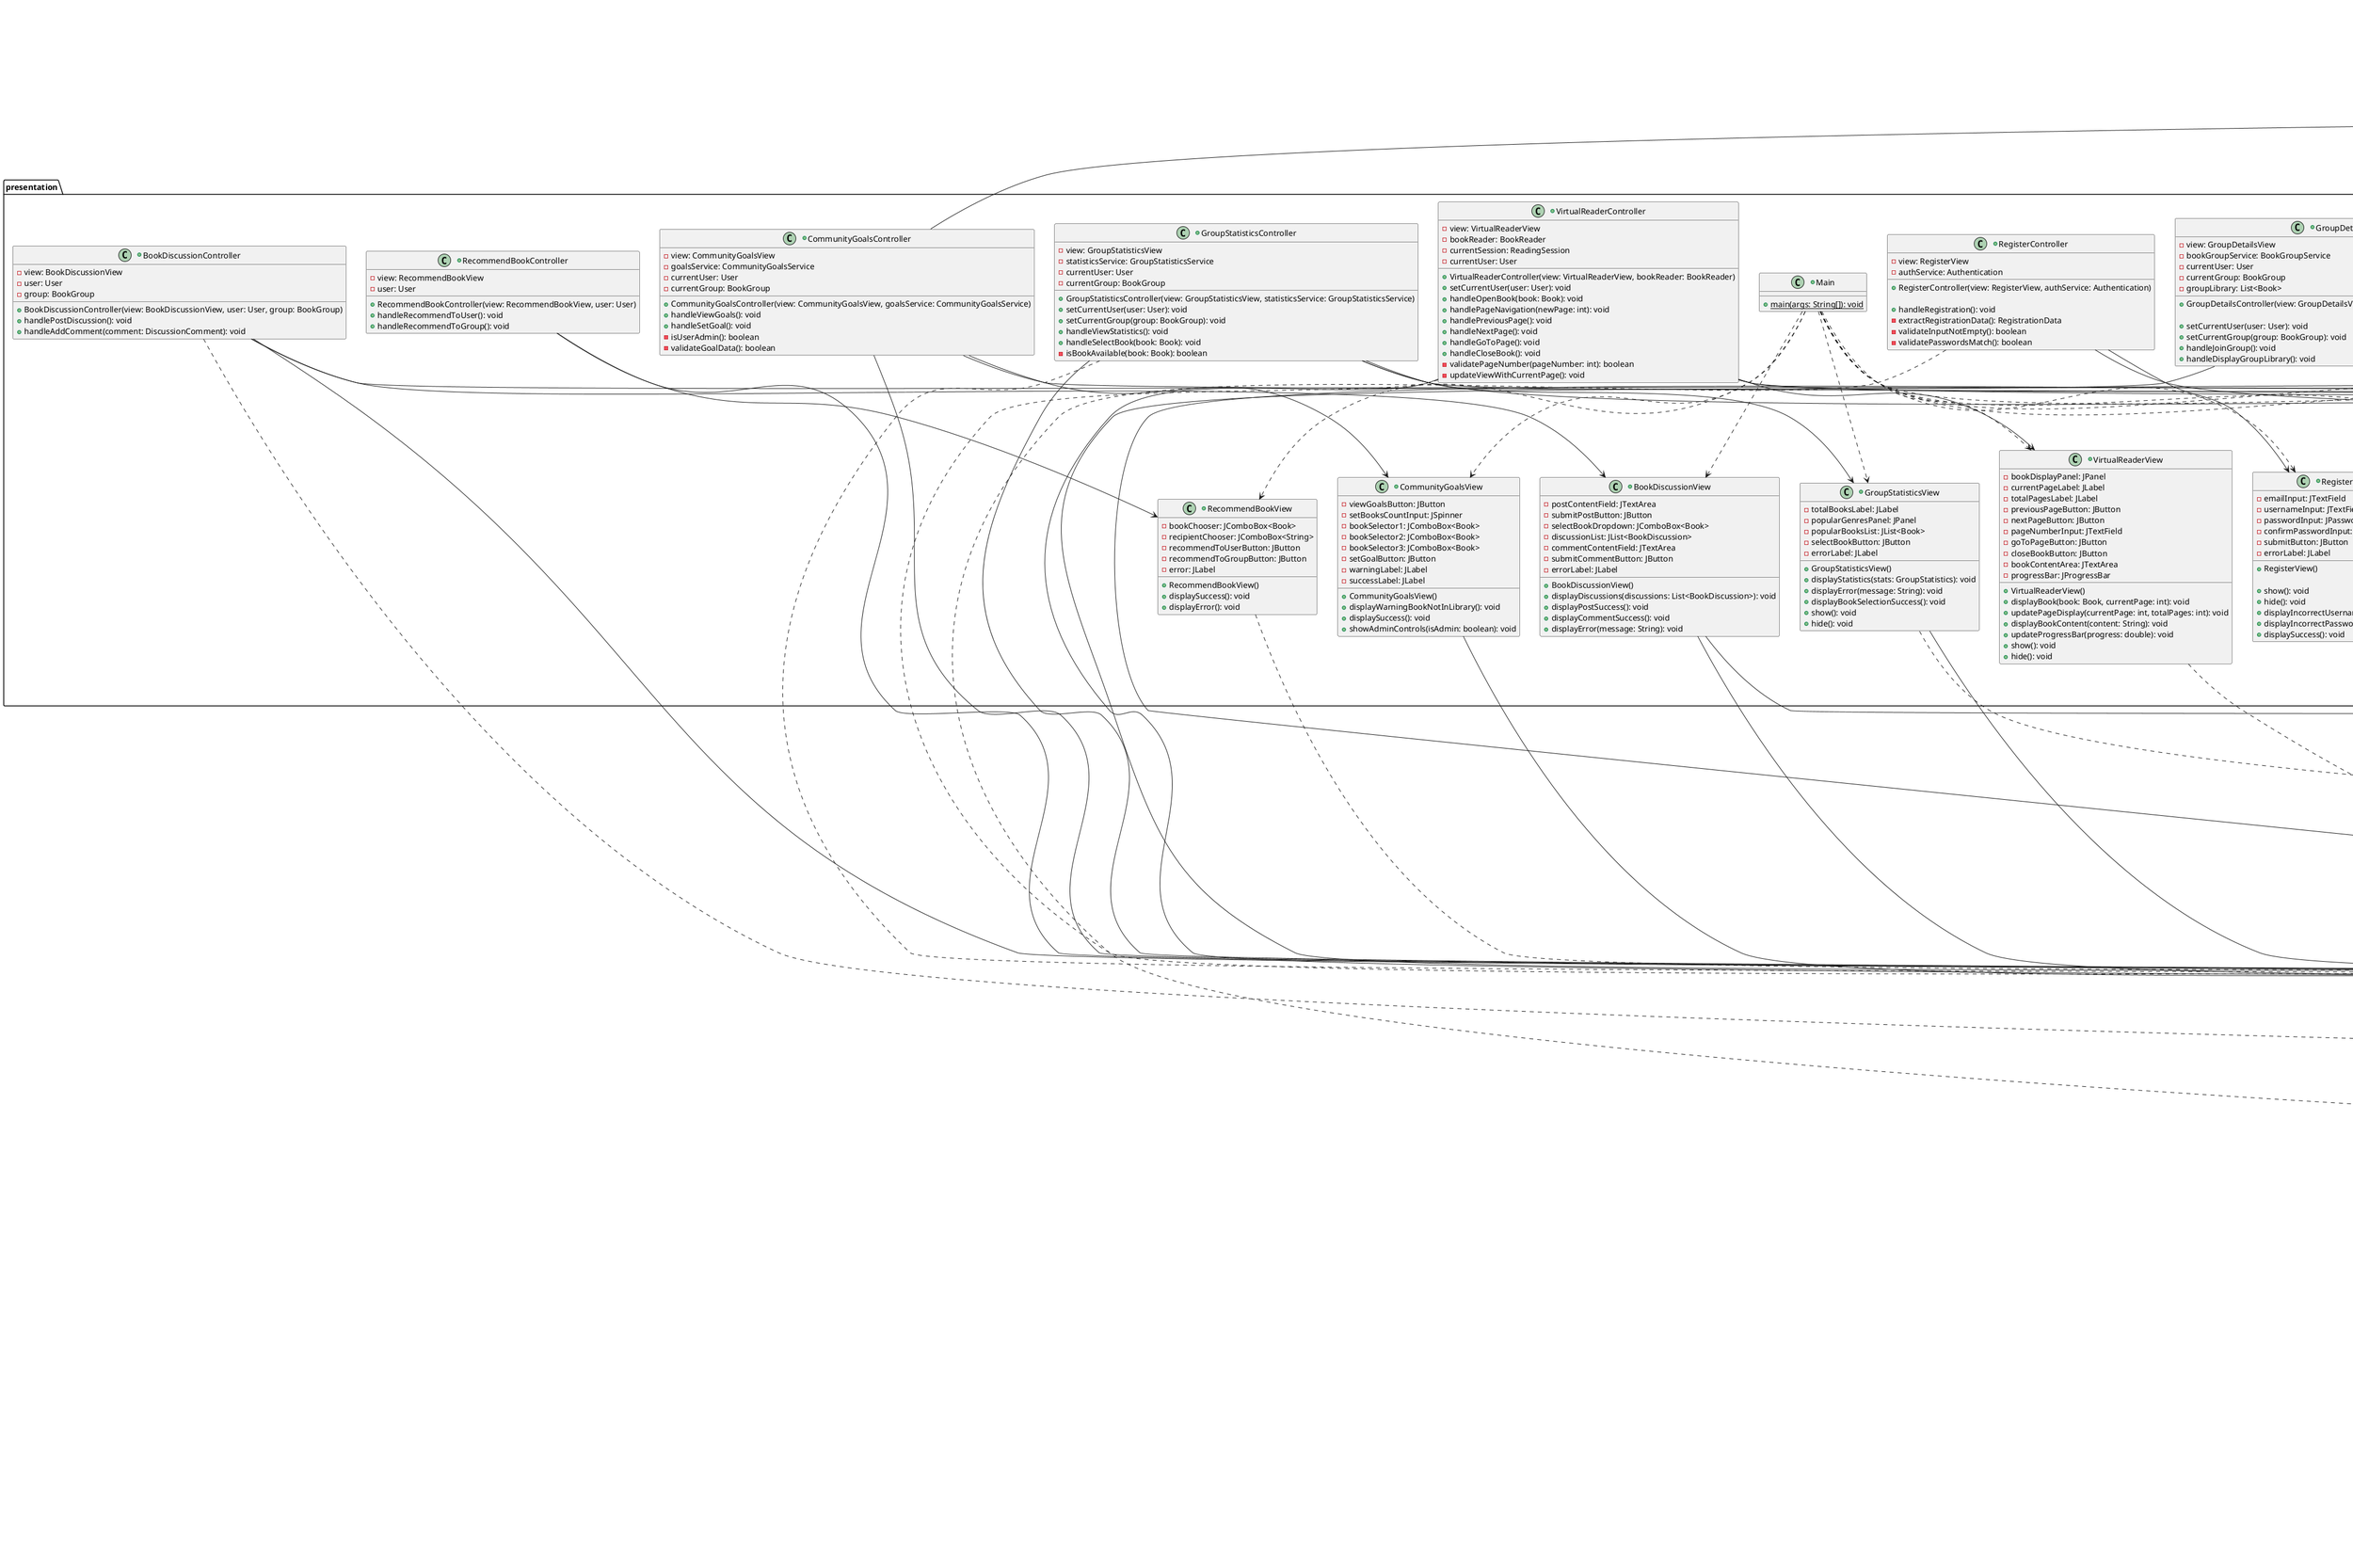 @startuml
package presentation {
    +class Main {
        +{static}main(args: String[]): void
    }

    +class LoginView {
        -usernameInput: JTextField
        -passwordInput: JPasswordField
        -submitButton: JButton
        -errorLabel: JLabel

        +LoginView()

        +show(): void
        +hide(): void
        +displayIncorrectUsername(): void
        +displayIncorrectPassword(): void
        +displaySuccess(): void
    }

    +class LoginController {
        -view: LoginView
        -authService: Authentication

        +LoginController(view: LoginView, authService: Authentication)

        ' handle login will extract the credentials & call authenticateservice
        +handleLogin(): void
        -extractCredentials(): LoginCredentials
        -validateInputNotEmpty(): boolean
    }

    +class RegisterView {
        -emailInput: JTextField
        -usernameInput: JTextField
        -passwordInput: JPasswordField
        -confirmPasswordInput: JPasswordField
        -submitButton: JButton
        -errorLabel: JLabel

        +RegisterView()

        +show(): void
        +hide(): void
        +displayIncorrectUsername(): void
        +displayIncorrectPassword(): void
        +displaySuccess(): void
    }

    +class RegisterController {
        -view: RegisterView
        -authService: Authentication

        +RegisterController(view: RegisterView, authService: Authentication)

        +handleRegistration(): void
        -extractRegistrationData(): RegistrationData
        -validateInputNotEmpty(): boolean
        -validatePasswordsMatch(): boolean
    }

    +class RecommendBookView {
        -bookChooser: JComboBox<Book>
        -recipientChooser: JComboBox<String>
        -recommendToUserButton: JButton
        -recommendToGroupButton: JButton
        -error: JLabel

        +RecommendBookView()
        +displaySuccess(): void
        +displayError(): void
    }

    +class RecommendBookController {
        -view: RecommendBookView
        -user: User

        +RecommendBookController(view: RecommendBookView, user: User)
        +handleRecommendToUser(): void
        +handleRecommendToGroup(): void
    }

    +class BookView {
        -uploadBookButton: JButton
        -submitButton: JButton
        -bookFileChooser: JFileChooser
        -bookGenreChooser: JComboBox<Genre>
        -bookStatusChooser: JComboBox<BookStatus>
        -bookProgressInput: JLabel
        -bookNumStarsInput: JComboBox<int>
        -bookReviewInput: JLabel
        -errorLabel: JLabel
        -openVirtualReaderButton: JButton

        +BookView()

        +displayAvailableBooks(books: List<Book>): void
        +displayBookProgress(): void
        +displayBookProgressSuccess(): void
        +displayBookStatus(): void
        +displayBookStatusSuccess(): void
        +displayBookReview(): void
        +displayReviewSuccess(): void
        +openVirtualReader(): void
        +displayError(): void
        +show(): void
        +hide(): void
    }

    +class BookController {
        -view: BookView
        -userDetails: UserDetails
        -currentGroup: BookGroup
        -bookReader: BookReader

        +BookController(view: BookView, userDetails: UserDetails, group: BookGroup)

        +handleAddBook(): void
        +handleEditBook(updatedBook: Book): void
        +handleRemoveBook(book: Book): void
        -uploadBook(bookFile: File): Book
        +handleUpdateBookProgress(numPagesRead: int): void
        +handleUpdateBookStatus(bookStatus: BookStatus): void
        +handleAddReview(stars: int, review: String): void
        +handleOpenVirtualReader(book: Book): void
    }

    +class CreateGroupView {
            -groupNameInput: JTextField
            -descriptionInput: JTextArea
            -createButton: JButton
            -cancelButton: JButton
            -errorLabel: JLabel

            +CreateGroupView()

            +displayError(): void
            +displaySuccess(): void

    }

    +class CreateGroupController {
        -view: CreateGroupView
        -bookGroupService: BookGroupService
        -currentUser: User

        +CreateGroupController(view: CreateGroupView, bookGroupService: BookGroupService)

        +setCurrentUser(user: User): void
        +handleCreateGroup(): void
        +handleCancel(): void
        -extractGroupData(): CreateGroupData
        -validateInputNotEmpty(): boolean
    }

    +class GroupDetailsView {
        -groupNameLabel: JLabel
        -descriptionLabel: JLabel
        -joinButton: JButton
        -memberCountLabel: JLabel
        -statisticsButton: JButton

        +GroupDetailsView()

        +show(): void
        +hide(): void
        +displayGroupDetails(group: BookGroup): void
        +displayGroupLibrary(): void
        +displayJoinSuccess(): void
        +displayError(message: String): void
    }

    +class GroupDetailsController {
        -view: GroupDetailsView
        -bookGroupService: BookGroupService
        -currentUser: User
        -currentGroup: BookGroup
        -groupLibrary: List<Book>

        +GroupDetailsController(view: GroupDetailsView, bookGroupService: BookGroupService)

        +setCurrentUser(user: User): void
        +setCurrentGroup(group: BookGroup): void
        +handleJoinGroup(): void
        +handleDisplayGroupLibrary(): void
    }

    +class BookDiscussionView {
        -postContentField: JTextArea
        -submitPostButton: JButton
        -selectBookDropdown: JComboBox<Book>
        -discussionList: JList<BookDiscussion>
        -commentContentField: JTextArea
        -submitCommentButton: JButton
        -errorLabel: JLabel

        +BookDiscussionView()
        +displayDiscussions(discussions: List<BookDiscussion>): void
        +displayPostSuccess(): void
        +displayCommentSuccess(): void
        +displayError(message: String): void
    }

    +class BookDiscussionController {
        -view: BookDiscussionView
        -user: User
        -group: BookGroup

        +BookDiscussionController(view: BookDiscussionView, user: User, group: BookGroup)
        +handlePostDiscussion(): void
        +handleAddComment(comment: DiscussionComment): void
    }

    +class GroupStatisticsView {
        -totalBooksLabel: JLabel
        -popularGenresPanel: JPanel
        -popularBooksList: JList<Book>
        -selectBookButton: JButton
        -errorLabel: JLabel

        +GroupStatisticsView()
        +displayStatistics(stats: GroupStatistics): void
        +displayError(message: String): void
        +displayBookSelectionSuccess(): void
        +show(): void
        +hide(): void
    }

    +class GroupStatisticsController {
        -view: GroupStatisticsView
        -statisticsService: GroupStatisticsService
        -currentUser: User
        -currentGroup: BookGroup

        +GroupStatisticsController(view: GroupStatisticsView, statisticsService: GroupStatisticsService)
        +setCurrentUser(user: User): void
        +setCurrentGroup(group: BookGroup): void
        +handleViewStatistics(): void
        +handleSelectBook(book: Book): void
        -isBookAvailable(book: Book): boolean
    }

    +class CommunityGoalsView {
        -viewGoalsButton: JButton
        -setBooksCountInput: JSpinner
        -bookSelector1: JComboBox<Book>
        -bookSelector2: JComboBox<Book>
        -bookSelector3: JComboBox<Book>
        -setGoalButton: JButton
        -warningLabel: JLabel
        -successLabel: JLabel

        +CommunityGoalsView()
        +displayWarningBookNotInLibrary(): void
        +displaySuccess(): void
        +showAdminControls(isAdmin: boolean): void
    }

    +class CommunityGoalsController {
        -view: CommunityGoalsView
        -goalsService: CommunityGoalsService
        -currentUser: User
        -currentGroup: BookGroup

        +CommunityGoalsController(view: CommunityGoalsView, goalsService: CommunityGoalsService)
        +handleViewGoals(): void
        +handleSetGoal(): void
        -isUserAdmin(): boolean
        -validateGoalData(): boolean
    }

    +class VirtualReaderView {
        -bookDisplayPanel: JPanel
        -currentPageLabel: JLabel
        -totalPagesLabel: JLabel
        -previousPageButton: JButton
        -nextPageButton: JButton
        -pageNumberInput: JTextField
        -goToPageButton: JButton
        -closeBookButton: JButton
        -bookContentArea: JTextArea
        -progressBar: JProgressBar

        +VirtualReaderView()
        +displayBook(book: Book, currentPage: int): void
        +updatePageDisplay(currentPage: int, totalPages: int): void
        +displayBookContent(content: String): void
        +updateProgressBar(progress: double): void
        +show(): void
        +hide(): void
    }

    +class VirtualReaderController {
        -view: VirtualReaderView
        -bookReader: BookReader
        -currentSession: ReadingSession
        -currentUser: User

        +VirtualReaderController(view: VirtualReaderView, bookReader: BookReader)
        +setCurrentUser(user: User): void
        +handleOpenBook(book: Book): void
        +handlePageNavigation(newPage: int): void
        +handlePreviousPage(): void
        +handleNextPage(): void
        +handleGoToPage(): void
        +handleCloseBook(): void
        -validatePageNumber(pageNumber: int): boolean
        -updateViewWithCurrentPage(): void
    }
}

package domain
{
    package authenticate {
        package CredentialData {
            +class User {
                -userid: String
                -username: String
                -email: String

                +User(userId: String, email: String, username: String)
                +matches(credentials: LoginCredentials): boolean
                +hashCode(): int
            }

            +class SecureUser {
                -user: User
                -passwordHash: String
                -salt: String

                +SecureUser(user: User, passwordHash: String, salt: String)
                +authenticateWith(credentials: LoginCredentials): boolean
                +getUser(): User
            }

            +class LoginCredentials {
                -username: String
                -password: String

                +LoginCredentials(username: String, password: String)
                +validateFormat(): InputValidationResult
                +hashWith(salt: String): String
            }

            +class RegistrationData {
                -email: String
                -username: String
                -password: String

                +RegistrationData(email: String, username: String, password: String)
                +validateFormat(): InputValidationResult
                +toUser(): User
            }
        }

        +interface AuthenticationStrategy {
            +authenticate(credentials: LoginCredentials): AuthenticationResult
        }

        +class ExampleAuthenticationStrategy {
            -userData: UserData
            -passwordEncoder: PasswordEncoder

            +ExampleAuthenticationStrategy(userData: UserData, passwordEncoder: PasswordEncoder)
            +authenticate(credentials: LoginCredentials): AuthenticationResult
        }

        +abstract class AuthenticationTemplate {
            +authenticate(credentials: LoginCredentials): AuthenticationResult
            #validateCredentials(credentials: LoginCredentials): InputValidationResult
            #findUser(username: String): SecureUser
            #verifyPassword(credentials: LoginCredentials, user: SecureUser): boolean
            #createResult(user: User, success: boolean, message: String): AuthenticationResult
        }

        +class Authentication {
            -userData: UserData
            -passwordEncoder: PasswordEncoder

            +Authentication(userData: UserData, passwordEncoder: PasswordEncoder)

            +authenticate(credentials: LoginCredentials): AuthenticationResult
            +register(registrationData: RegistrationData): RegistrationResult

            -validateRegistrationData(data: RegistrationData): InputValidationResult
            -checkUserExists(username: String, email: String): boolean
            -createSecureUser(data: RegistrationData): SecureUser
        }

        +class PasswordEncoder {
            +generateSalt(): String
            +hash(password: String, salt: String): String
            +verify(password: String, salt: String, hashedPassword: String): boolean
        }

        +class InputValidationResult {
            -isValid: boolean
            -errorMessage: String

            +InputValidationResult(isValid: boolean, errorMessage: String)

            +isValid(): boolean
            +getErrorMessage(): String
        }

        +class AuthenticationResult {
            -success: boolean
            -user: User
            -errorMessage: String

            +AuthenticationResult(success: boolean, user: User, errorMessage: String)

            +isSuccess(): boolean
            +getUser(): User
            +getErrorMessage(): String
        }

        +class RegistrationResult {
            -success: boolean
            -user: User
            -errorMessage: String

            +RegistrationResult(success: boolean, user: User, errorMessage: String)

            +isSuccess(): boolean
            +getUser(): User
            +getErrorMessage(): String
        }
    }
    package book {
        +class UserDetails {
            -userId: String
            -bookLibrary: List<Book>
            -bookGroups: List<BookGroup>

            +UserDetails(userId: String)

            +userIdMatches(id: String): boolean
            +addBook(book: Book): boolean
            +joinBookGroup(bookGroup: BookGroup): boolean
            +recommendBook(book: Book): boolean
            +editBook(updatedBook: Book): boolean
            +removeBook(book: Book): boolean

            +getReadingProgress(bookId: String): ReadingProgress
            +updateReadingProgress(bookId: String, progress: ReadingProgress): void
            +getPersonalBooks(): List<Book>
            +getGroupBooks(): List<Book>
        }

        +class Book {
            -bookId: String
            -genre: Genre
            -totalPages: int
            -pagesRead: int
            -starReview: int
            -writtenReview: String
            -bookFile: File
            -bookStatus: BookStatus
            -bookReview: BookReview
            -currentPage: int

            +Book(bookFile: File, genre: Genre, totalPages: int)
            +addReview(stars: int): boolean
            +addReview(stars: int, review: String): boolean
            +addProgress(currPages: int): boolean
            +updateDetails(newGenre: Genre, newTotalPages: int): void
        }

        +class BookReview {
            -numStars: int
            -review: String

            +BookReview(numStars: int, review: String)
        }

        +enum Genre {
            ACTION
            FICTION
            HISTORICAL
            HORROR
            MYSTERY
            NON-FICTION
            ROMANCE
            SCIENCE_FICTION
        }

        +enum BookStatus {
            WANT_TO_READ
            READING
            READ
        }

        +class BookDiscussion {
            -discussionId: String
            -author: User
            -book: Book
            -groupId: String
            -content: String
            -timestamp: Date
            -comments: List<DiscussionComment>

            +BookDiscussion(author: User, book: Book, groupId: String, content: String)
            +addComment(comment: DiscussionComment): void
        }

        +class DiscussionComment {
            -commentId: String
            -author: User
            -content: String
            -timestamp: Date

            +DiscussionComment(author: User, content: String)
        }
    }

    +class RecommendationService {
        -userData: User
        -groupData: BookGroup

        +RecommendationService(user: User, bookGroup: BookGroup)
        +recommendToUser(sender: User, recipient: String, book: Book): boolean
        +recommendToUser(sender: User, recipient: String, book: Book): boolean
    }

    package bookGroup {
        +class BookGroup {
            -groupId: String
            -groupName: String
            -description: String
            -adminId: String
            -memberIds: List<String>
            -createdDate: Date
            -groupLibrary: List<Book>
            -groupDiscussions: List<BookDiscussion>

            +BookGroup(groupId: String, groupName: String, description: String, adminId: String)

            +addMember(userId: String): void
            +removeMember(userId: String): void
            +isMember(userId: String): boolean
            +addBookToLibrary(book: Book): boolean
            +addDiscussion(discussion: BookDiscussion): boolean
        }

        +class CreateGroupData {
            -groupName: String
            -description: String

            +CreateGroupData(groupName: String, description: String)
            +validateFormat(): InputValidationResult
        }

        +class BookGroupService {
            -bookGroupData: BookGroupData

            +BookGroupService(bookGroupData: BookGroupData)

            +getAllGroups(): List<BookGroup>
            +createGroup(groupData: CreateGroupData, adminId: String): CreateGroupResult
            +joinGroup(groupId: String, userId: String): JoinGroupResult
            -validateCreateGroupData(data: CreateGroupData): InputValidationResult
        }

        +class CreateGroupResult {
            -success: boolean
            -bookGroup: BookGroup
            -errorMessage: String

            +CreateGroupResult(success: boolean, bookGroup: BookGroup, errorMessage: String)
            +isSuccess(): boolean
        }

        +class JoinGroupResult {
            -success: boolean
            -bookGroup: BookGroup
            -errorMessage: String

            +JoinGroupResult(success: boolean, bookGroup: BookGroup, errorMessage: String)
            +isSuccess(): boolean
        }
    }

    package readingStats {
        +class GroupStatistics {
            -totalBooksRead: int
            -popularGenres: Map<Genre, Integer>
            -popularBooks: List<Book>
            -groupId: String

            +GroupStatistics(groupId: String, totalBooksRead: int, popularGenres: Map<Genre, Integer>, popularBooks: List<Book>)
        }

        +class GroupStatisticsService {
            -bookGroupData: BookGroupData
            -userData: UserData

            +GroupStatisticsService(bookGroupData: BookGroupData, userData: UserData)
            +generateGroupStatistics(groupId: String): GroupStatistics
            +isBookAvailableToUser(book: Book, user: User, group: BookGroup): boolean
            -calculateTotalBooksRead(groupId: String): int
            -calculatePopularGenres(groupId: String): Map<Genre, Integer>
            -calculatePopularBooks(groupId: String): List<Book>
        }
    }

    package communityGoals {
        +class CommunityReadingGoal {
            -goalId: String
            -groupId: String
            -targetBooksCount: int
            -specificBooks: List<Book>
            -createdBy: String

            +CommunityReadingGoal(groupId: String, targetBooksCount: int, specificBooks: List<Book>, createdBy: String)
            +validateBooksCount(): boolean
            +validateSpecificBooks(): boolean
        }

        +class CommunityGoalsService {
            -bookGroupService: BookGroupService
            -goalsData: CommunityGoalsData

            +CommunityGoalsService(bookGroupService: BookGroupService, goalsData: CommunityGoalsData)
            +setGoal(groupId: String, targetBooksCount: int, specificBooks: List<Book>, adminId: String): GoalResult
            +isUserAdmin(userId: String, groupId: String): boolean
            +validateBooksInLibrary(books: List<Book>, groupId: String): List<Book>
        }

        +class GoalResult {
            -success: boolean
            -missingBooks: List<Book>
            -errorMessage: String

            +GoalResult(success: boolean, missingBooks: List<Book>, errorMessage: String)
            +isSuccess(): boolean
        }
    }

    package virtualReading {
        +class ReadingSession {
            -sessionId: String
            -book: Book
            -user: User
            -currentPage: int
            -sessionStartTime: Date
            -lastAccessTime: Date

            +ReadingSession(book: Book, user: User, startingPage: int)
            +setCurrentPage(page: int): void
            +updateLastAccessTime(): void
        }

        +class BookReader {
            -readingProgressData: ReadingProgressData
            -activeSessions: Map<String, ReadingSession>

            +BookReader(readingProgressData: ReadingProgressData)
            +openBook(book: Book, user: User): ReadingSession
            +saveProgress(session: ReadingSession): void
            +closeBook(session: ReadingSession): void
            +navigateToPage(session: ReadingSession, pageNumber: int): boolean
            -createReadingSession(book: Book, user: User): ReadingSession
        }

        +class ReadingProgress {
            -userId: String
            -bookId: String
            -lastPageRead: int
            -totalPages: int
            -lastReadDate: Date
            -readingStatus: BookStatus

            +ReadingProgress(userId: String, bookId: String, totalPages: int)
            +updateProgress(pageNumber: int): void
            +isCompleted(): boolean
        }
    }
}

package datasource
{
    package dto {
        +class UserDTO {
            +userId: String
            +username: String
            +email: String
            +passwordHash: String
            +salt: String

            +UserDTO()
            +UserDTO(userId: String, username: String, email: String, passwordHash: String, salt: String)
        }

        +class BookGroupDTO {
            +groupId: String
            +groupName: String
            +description: String
            +adminId: String
            +memberIds: List<String>
            +createdDate: String

            +BookGroupDTO()
            +BookGroupDTO(groupId: String, groupName: String, description: String, adminId: String, memberIds: String, createdDate: String)
        }

        +class CommunityGoalDTO {
            +goalId: String
            +groupId: String
            +targetBooksCount: int
            +specificBookIds: List<String>
            +createdBy: String

            +CommunityGoalDTO(goalId: String, groupId: String, targetBooksCount: int, specificBookIds: List<String>, createdBy: String)
        }

        +class ReadingProgressDTO {
            +userId: String
            +bookId: String
            +lastPageRead: int
            +totalPages: int
            +lastReadDate: String
            +readingStatus: String

            +ReadingProgressDTO()
            +ReadingProgressDTO(userId: String, bookId: String, lastPageRead: int, totalPages: int, lastReadDate: String, readingStatus: String)
        }
    }

    +interface UserData {
        +save(userDTO: UserDTO): void
        +findByUsername(username: String): UserDTO
        +findByEmail(email: String): UserDTO
        +exists(username: String, email: String): boolean
    }

    +interface BookGroupData {
        +save(bookGroupDTO: BookGroupDTO): void
        +findById(groupId: String): BookGroupDTO
        +findAll(): List<BookGroupDTO>
        +findByMemberId(userId: String): List<BookGroupDTO>
        +update(bookGroupDTO: BookGroupDTO): void
    }

    +interface CommunityGoalsData {
        +save(goalDTO: CommunityGoalDTO): void
        +findByGroupId(groupId: String): CommunityGoalDTO
    }

     +interface ReadingProgressData {
        +save(progressDTO: ReadingProgressDTO): void
        +findByUserAndBook(userId: String, bookId: String): ReadingProgressDTO
        +findByUserId(userId: String): List<ReadingProgressDTO>
        +update(progressDTO: ReadingProgressDTO): void
        +delete(userId: String, bookId: String): void
    }

    +class ExampleUserDataBase {
        -users: Map<String, UserDTO>
        -usersByEmail: Map<String, UserDTO>

        +ExampleUserDatabase()

        +save(userDTO: UserDTO): void
        +findByUsername(username: String): UserDTO
        +findByEmail(email: String): UserDTO
        +exists(username: String, email: String): boolean
        -loadUsersFromFile(): void
        -saveUsersToFile(): void
    }

    +class ExampleBookGroupDataBase {
        -groups: Map<String, BookGroupDTO>

        +ExampleBookGroupDatabase()

        +save(bookGroupDTO: BookGroupDTO): void
        +findById(groupId: String): BookGroupDTO
        +findAll(): List<BookGroupDTO>
        +findByMemberId(userId: String): List<BookGroupDTO>
        +update(bookGroupDTO: BookGroupDTO): void
        -loadGroupsFromFile(): void
        -saveGroupsToFile(): void
    }

    +class ExampleCommunityGoalsDataBase {
        -goals: Map<String, CommunityGoalDTO>

        +ExampleCommunityGoalsDatabase()
        +save(goalDTO: CommunityGoalDTO): void
        +findByGroupId(groupId: String): CommunityGoalDTO
    }

    +class ExampleReadingProgressDataBase {
        -progressMap: Map<String, ReadingProgressDTO>

        +ExampleReadingProgressDatabase()
        +save(progressDTO: ReadingProgressDTO): void
        +findByUserAndBook(userId: String, bookId: String): ReadingProgressDTO
        +findByUserId(userId: String): List<ReadingProgressDTO>
        +update(progressDTO: ReadingProgressDTO): void
        +delete(userId: String, bookId: String): void
        -loadProgressFromFile(): void
        -saveProgressToFile(): void
    }
}

' presentation dependencies
Main ..> LoginView
Main ..> RegisterView
Main ..> RecommendBookView
Main ..> BookView
Main ..> CreateGroupView
Main ..> GroupDetailsView
Main ..> BookDiscussionView
Main ..> GroupStatisticsView
Main ..> CommunityGoalsView
Main ..> VirtualReaderView

LoginController --> LoginView
LoginController --> Authentication 
LoginController ..> LoginCredentials
RegisterController --> RegisterView
RegisterController --> Authentication 
RegisterController ..> RegistrationData
RecommendBookView ..> "*" Book
RecommendBookController --> RecommendBookView
RecommendBookController --> User
BookController --> BookView
BookController --> UserDetails
BookController --> BookGroup
BookController --> BookReader
CreateGroupController --> CreateGroupView
CreateGroupController --> BookGroupService
CreateGroupController --> User
CreateGroupController ..> CreateGroupData
GroupDetailsView ..> BookGroup
GroupDetailsController --> GroupDetailsView
GroupDetailsController --> BookGroupService 
GroupDetailsController --> User
GroupDetailsController --> BookGroup
GroupDetailsController --> "*" Book
BookDiscussionView --> "*" Book
BookDiscussionView --> "*" BookDiscussion
BookDiscussionController --> BookDiscussionView
BookDiscussionController --> User
BookDiscussionController --> BookGroup
BookDiscussionController ..> DiscussionComment
GroupStatisticsView --> "*" Book 
GroupStatisticsView ..> GroupStatistics 
GroupStatisticsController --> GroupStatisticsView 
GroupStatisticsController --> GroupStatisticsService
GroupStatisticsController --> User
GroupStatisticsController --> BookGroup
GroupStatisticsController ..> Book
CommunityGoalsView --> "*" Book 
CommunityGoalsController --> CommunityGoalsView
CommunityGoalsController --> CommunityGoalsService
CommunityGoalsController --> User
CommunityGoalsController --> BookGroup
VirtualReaderView ..> Book
VirtualReaderController --> VirtualReaderView
VirtualReaderController --> BookReader
VirtualReaderController --> ReadingSession
VirtualReaderController --> User
VirtualReaderController ..> Book 

' domain dependencies
User ..> LoginCredentials
SecureUser -u-> User
SecureUser ..> LoginCredentials 
LoginCredentials ..> InputValidationResult
RegistrationData ..> InputValidationResult
RegistrationData -u-> User

AuthenticationStrategy ..> LoginCredentials
AuthenticationStrategy ..> AuthenticationResult
ExampleAuthenticationStrategy ..|> AuthenticationStrategy
ExampleAuthenticationStrategy --> UserData
ExampleAuthenticationStrategy --> PasswordEncoder
ExampleAuthenticationStrategy ..> LoginCredentials
ExampleAuthenticationStrategy ..> AuthenticationResult

AuthenticationTemplate ..> LoginCredentials 
AuthenticationTemplate ..> AuthenticationResult
AuthenticationTemplate ..> InputValidationResult
AuthenticationTemplate ..> SecureUser


Authentication --> UserData
Authentication --> PasswordEncoder
Authentication ..> InputValidationResult
Authentication ..> AuthenticationResult
Authentication ..> RegistrationResult
Authentication ..> RegistrationData
AuthenticationStrategy <|-- Authentication
AuthenticationResult --> User
RegistrationResult --> User

UserDetails --> "*" Book
UserDetails --> "*" BookGroup
UserDetails ..> ReadingProgress 
Book --> BookReview
BookDiscussion --> User
BookDiscussion --> Book 
BookDiscussion --> "*" DiscussionComment
RecommendationService --> User
RecommendationService --> BookGroup
RecommendationService ..> Book

BookGroup --> "*" Book
BookGroup --> "*" BookDiscussion
CreateGroupData ..> InputValidationResult
BookGroupService --> BookGroupData
BookGroupService ..> BookGroup
BookGroupService ..> CreateGroupData
BookGroupService ..> CreateGroupResult
BookGroupService ..> JoinGroupResult
BookGroupService ..> InputValidationResult
CreateGroupResult --> BookGroup
JoinGroupResult --> BookGroup 

GroupStatistics --> "*" Book
GroupStatisticsService --> BookGroupData
GroupStatisticsService --> UserData 
GroupStatisticsService ..> GroupStatistics 
GroupStatisticsService ..> Book
GroupStatisticsService ..> BookGroup

CommunityReadingGoal --> "*" Book 
CommunityGoalsService --> BookGroupService 
CommunityGoalsService --> CommunityGoalsData
CommunityGoalsService ..> Book 
CommunityGoalsService ..> GoalResult
GoalResult --> "*" Book 

ReadingSession --> Book
ReadingSession --> User
BookReader --> ReadingProgressData
BookReader --> "*" ReadingSession
BookReader ..> User
BookReader ..> Book

' datasource dependencies
UserData ..> UserDTO
BookGroupData ..> BookGroupDTO
CommunityGoalsData ..> CommunityGoalDTO
ReadingProgressData ..> ReadingProgressDTO

ExampleUserDataBase ..|> UserData
ExampleBookGroupDataBase ..|> BookGroupData
ExampleCommunityGoalsDataBase ..|> CommunityGoalsData
ExampleReadingProgressDataBase ..|> ReadingProgressData
@enduml
